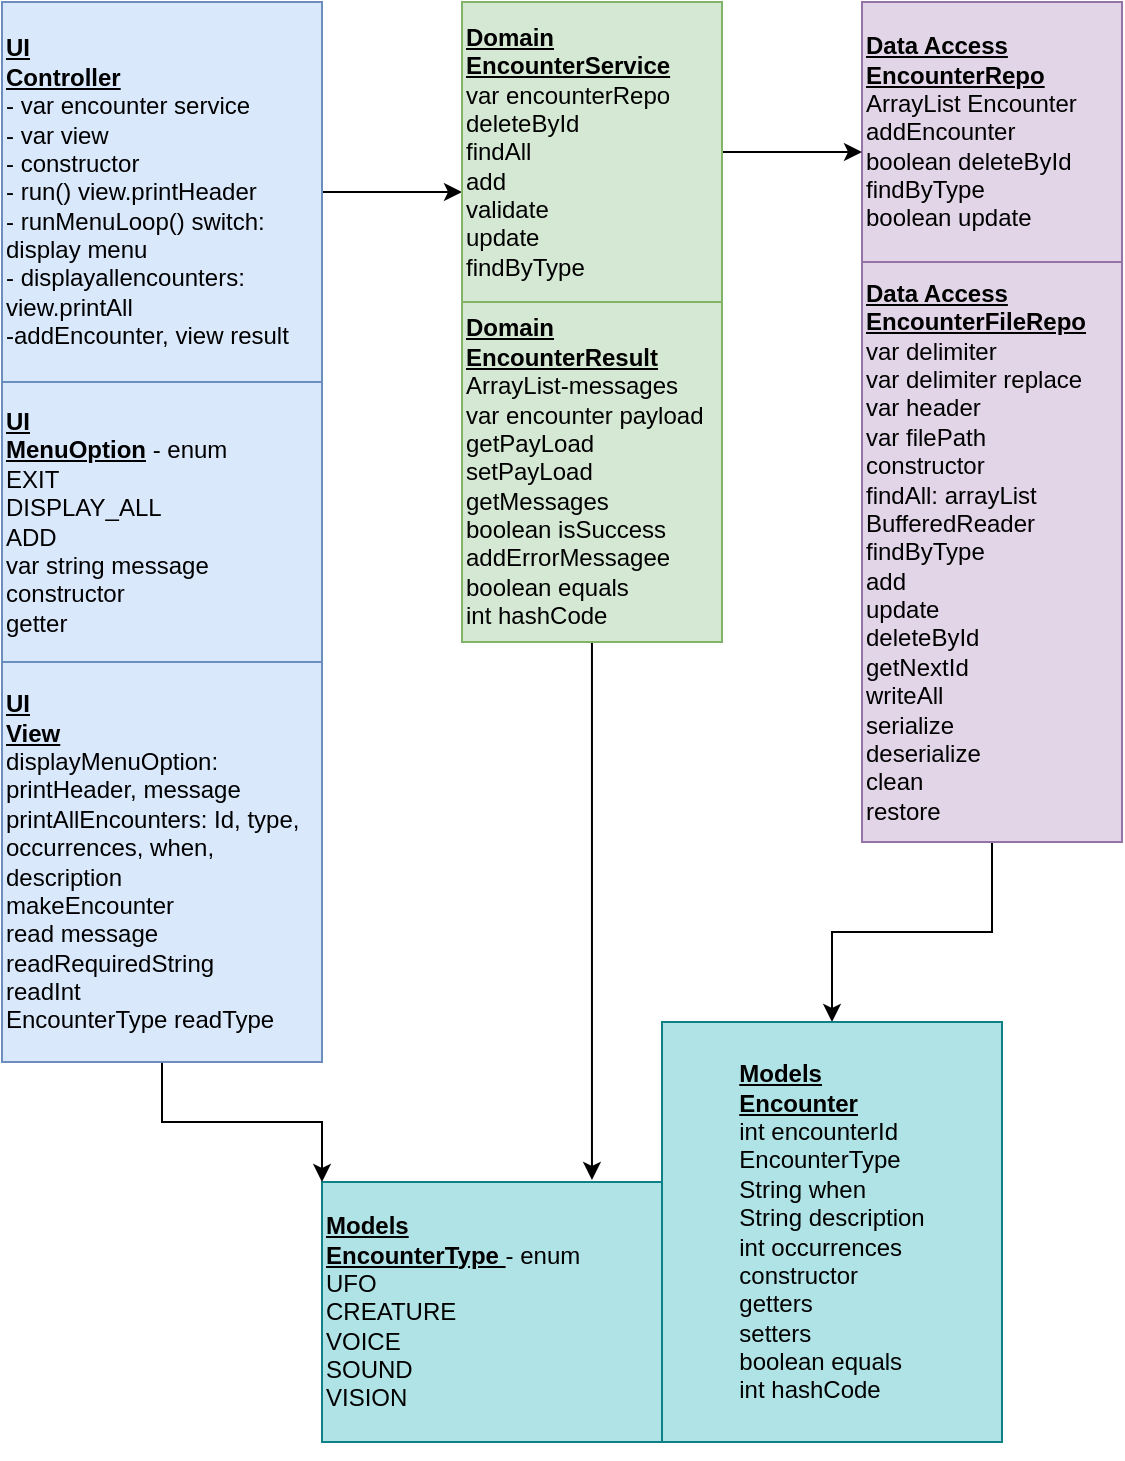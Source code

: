<mxfile version="20.0.1" type="github"><diagram id="8y8HTQIXXimzn--tB5XX" name="Page-1"><mxGraphModel dx="1021" dy="580" grid="1" gridSize="10" guides="1" tooltips="1" connect="1" arrows="1" fold="1" page="1" pageScale="1" pageWidth="850" pageHeight="1100" math="0" shadow="0"><root><mxCell id="0"/><mxCell id="1" parent="0"/><mxCell id="kiWc2Dsqw2BUSM2vu9o0-16" value="" style="edgeStyle=orthogonalEdgeStyle;rounded=0;orthogonalLoop=1;jettySize=auto;html=1;fontSize=12;" edge="1" parent="1" source="kiWc2Dsqw2BUSM2vu9o0-1" target="kiWc2Dsqw2BUSM2vu9o0-5"><mxGeometry relative="1" as="geometry"><Array as="points"><mxPoint x="240" y="175"/><mxPoint x="240" y="175"/></Array></mxGeometry></mxCell><mxCell id="kiWc2Dsqw2BUSM2vu9o0-1" value="&lt;u&gt;&lt;b&gt;UI&lt;br&gt;Controller&lt;/b&gt;&lt;/u&gt;&lt;br&gt;- var encounter service&lt;br&gt;- var view&lt;br&gt;- constructor&lt;br&gt;- run() view.printHeader&lt;br&gt;- runMenuLoop() switch: display menu&lt;br&gt;- displayallencounters: view.printAll&lt;br&gt;-addEncounter, view result" style="whiteSpace=wrap;html=1;fillColor=#dae8fc;strokeColor=#6c8ebf;align=left;" vertex="1" parent="1"><mxGeometry x="40" y="80" width="160" height="190" as="geometry"/></mxCell><mxCell id="kiWc2Dsqw2BUSM2vu9o0-2" value="&lt;b&gt;&lt;u&gt;Models&lt;br&gt;EncounterType &lt;/u&gt;&lt;/b&gt;- enum&lt;br&gt;UFO&lt;br&gt;CREATURE&lt;br&gt;VOICE&lt;br&gt;SOUND&lt;br&gt;VISION" style="whiteSpace=wrap;html=1;fillColor=#b0e3e6;strokeColor=#0e8088;align=left;" vertex="1" parent="1"><mxGeometry x="200" y="670" width="170" height="130" as="geometry"/></mxCell><mxCell id="kiWc2Dsqw2BUSM2vu9o0-3" value="&lt;u&gt;&lt;b&gt;Data Access&lt;br&gt;EncounterRepo&lt;/b&gt;&lt;/u&gt;&lt;br&gt;ArrayList Encounter&lt;br&gt;addEncounter&lt;br&gt;boolean deleteById&lt;br&gt;findByType&lt;br&gt;boolean update" style="whiteSpace=wrap;html=1;fillColor=#e1d5e7;strokeColor=#9673a6;align=left;" vertex="1" parent="1"><mxGeometry x="470" y="80" width="130" height="130" as="geometry"/></mxCell><mxCell id="kiWc2Dsqw2BUSM2vu9o0-17" value="" style="edgeStyle=orthogonalEdgeStyle;rounded=0;orthogonalLoop=1;jettySize=auto;html=1;fontSize=12;" edge="1" parent="1" source="kiWc2Dsqw2BUSM2vu9o0-5" target="kiWc2Dsqw2BUSM2vu9o0-3"><mxGeometry relative="1" as="geometry"><Array as="points"><mxPoint x="450" y="155"/><mxPoint x="450" y="155"/></Array></mxGeometry></mxCell><mxCell id="kiWc2Dsqw2BUSM2vu9o0-5" value="&lt;b&gt;&lt;u&gt;Domain&lt;br&gt;EncounterService&lt;/u&gt;&lt;/b&gt;&lt;br&gt;var encounterRepo&lt;br&gt;deleteById&lt;br&gt;findAll&lt;br&gt;add&lt;br&gt;validate&lt;br&gt;update&lt;br&gt;findByType" style="whiteSpace=wrap;html=1;fillColor=#d5e8d4;strokeColor=#82b366;align=left;" vertex="1" parent="1"><mxGeometry x="270" y="80" width="130" height="150" as="geometry"/></mxCell><mxCell id="kiWc2Dsqw2BUSM2vu9o0-8" value="&lt;b&gt;&lt;u&gt;UI&lt;br&gt;MenuOption&lt;/u&gt;&lt;/b&gt; - enum&lt;br&gt;EXIT&lt;br&gt;DISPLAY_ALL&lt;br&gt;ADD&lt;br&gt;var string message&lt;br&gt;constructor&lt;br&gt;getter" style="whiteSpace=wrap;html=1;fillColor=#dae8fc;strokeColor=#6c8ebf;align=left;" vertex="1" parent="1"><mxGeometry x="40" y="270" width="160" height="140" as="geometry"/></mxCell><mxCell id="kiWc2Dsqw2BUSM2vu9o0-20" style="edgeStyle=orthogonalEdgeStyle;rounded=0;orthogonalLoop=1;jettySize=auto;html=1;entryX=0;entryY=0;entryDx=0;entryDy=0;fontSize=12;" edge="1" parent="1" source="kiWc2Dsqw2BUSM2vu9o0-10" target="kiWc2Dsqw2BUSM2vu9o0-2"><mxGeometry relative="1" as="geometry"/></mxCell><mxCell id="kiWc2Dsqw2BUSM2vu9o0-10" value="&lt;u&gt;&lt;b&gt;UI&lt;br&gt;View&lt;/b&gt;&lt;/u&gt;&lt;br style=&quot;font-size: 12px;&quot;&gt;displayMenuOption: printHeader, message&lt;br&gt;printAllEncounters: Id, type, occurrences, when, description&lt;br&gt;makeEncounter&lt;br&gt;read message&lt;br&gt;readRequiredString&lt;br&gt;readInt&lt;br&gt;EncounterType readType" style="whiteSpace=wrap;html=1;fontSize=12;fillColor=#dae8fc;strokeColor=#6c8ebf;align=left;" vertex="1" parent="1"><mxGeometry x="40" y="410" width="160" height="200" as="geometry"/></mxCell><mxCell id="kiWc2Dsqw2BUSM2vu9o0-11" style="edgeStyle=orthogonalEdgeStyle;rounded=0;orthogonalLoop=1;jettySize=auto;html=1;exitX=0.5;exitY=1;exitDx=0;exitDy=0;fontSize=12;" edge="1" parent="1" source="kiWc2Dsqw2BUSM2vu9o0-2" target="kiWc2Dsqw2BUSM2vu9o0-2"><mxGeometry relative="1" as="geometry"/></mxCell><mxCell id="kiWc2Dsqw2BUSM2vu9o0-18" value="" style="edgeStyle=orthogonalEdgeStyle;rounded=0;orthogonalLoop=1;jettySize=auto;html=1;fontSize=12;" edge="1" parent="1" source="kiWc2Dsqw2BUSM2vu9o0-12" target="kiWc2Dsqw2BUSM2vu9o0-15"><mxGeometry relative="1" as="geometry"/></mxCell><mxCell id="kiWc2Dsqw2BUSM2vu9o0-12" value="&lt;b&gt;&lt;u&gt;Data Access&lt;/u&gt;&lt;/b&gt;&lt;br&gt;&lt;b&gt;&lt;u&gt;EncounterFileRepo&lt;/u&gt;&lt;/b&gt;&lt;br&gt;var delimiter&lt;br&gt;var delimiter replace&lt;br&gt;var header&lt;br&gt;var filePath&lt;br&gt;constructor&lt;br&gt;findAll: arrayList&lt;br&gt;BufferedReader&lt;br&gt;findByType&lt;br&gt;add&lt;br&gt;update&lt;br&gt;deleteById&lt;br&gt;getNextId&lt;br&gt;writeAll&lt;br&gt;serialize&lt;br&gt;deserialize&lt;br&gt;clean&lt;br&gt;restore" style="whiteSpace=wrap;html=1;fontSize=12;fillColor=#e1d5e7;strokeColor=#9673a6;align=left;" vertex="1" parent="1"><mxGeometry x="470" y="210" width="130" height="290" as="geometry"/></mxCell><mxCell id="kiWc2Dsqw2BUSM2vu9o0-21" style="edgeStyle=orthogonalEdgeStyle;rounded=0;orthogonalLoop=1;jettySize=auto;html=1;entryX=0.794;entryY=-0.008;entryDx=0;entryDy=0;entryPerimeter=0;fontSize=12;" edge="1" parent="1" source="kiWc2Dsqw2BUSM2vu9o0-14" target="kiWc2Dsqw2BUSM2vu9o0-2"><mxGeometry relative="1" as="geometry"/></mxCell><mxCell id="kiWc2Dsqw2BUSM2vu9o0-14" value="&lt;b&gt;&lt;u&gt;Domain&lt;br&gt;EncounterResult&lt;/u&gt;&lt;/b&gt;&lt;br&gt;ArrayList-messages&lt;br&gt;var encounter payload&lt;br&gt;getPayLoad&lt;br&gt;setPayLoad&lt;br&gt;getMessages&lt;br&gt;boolean isSuccess&lt;br&gt;addErrorMessagee&lt;br&gt;boolean equals&lt;br&gt;int hashCode" style="whiteSpace=wrap;html=1;fontSize=12;fillColor=#d5e8d4;strokeColor=#82b366;align=left;" vertex="1" parent="1"><mxGeometry x="270" y="230" width="130" height="170" as="geometry"/></mxCell><mxCell id="kiWc2Dsqw2BUSM2vu9o0-15" value="&lt;div style=&quot;text-align: left;&quot;&gt;&lt;b&gt;&lt;u&gt;Models&lt;/u&gt;&lt;/b&gt;&lt;/div&gt;&lt;div style=&quot;text-align: left;&quot;&gt;&lt;b&gt;&lt;u&gt;Encounter&lt;/u&gt;&lt;/b&gt;&lt;/div&gt;&lt;div style=&quot;text-align: left;&quot;&gt;int encounterId&lt;/div&gt;&lt;div style=&quot;text-align: left;&quot;&gt;EncounterType&lt;/div&gt;&lt;div style=&quot;text-align: left;&quot;&gt;String when&lt;/div&gt;&lt;div style=&quot;text-align: left;&quot;&gt;String description&lt;/div&gt;&lt;div style=&quot;text-align: left;&quot;&gt;int occurrences&lt;/div&gt;&lt;div style=&quot;text-align: left;&quot;&gt;constructor&lt;/div&gt;&lt;div style=&quot;text-align: left;&quot;&gt;getters&lt;/div&gt;&lt;div style=&quot;text-align: left;&quot;&gt;setters&lt;/div&gt;&lt;div style=&quot;text-align: left;&quot;&gt;boolean equals&lt;/div&gt;&lt;div style=&quot;text-align: left;&quot;&gt;int hashCode&lt;/div&gt;" style="whiteSpace=wrap;html=1;fontSize=12;fillColor=#b0e3e6;strokeColor=#0e8088;" vertex="1" parent="1"><mxGeometry x="370" y="590" width="170" height="210" as="geometry"/></mxCell></root></mxGraphModel></diagram></mxfile>